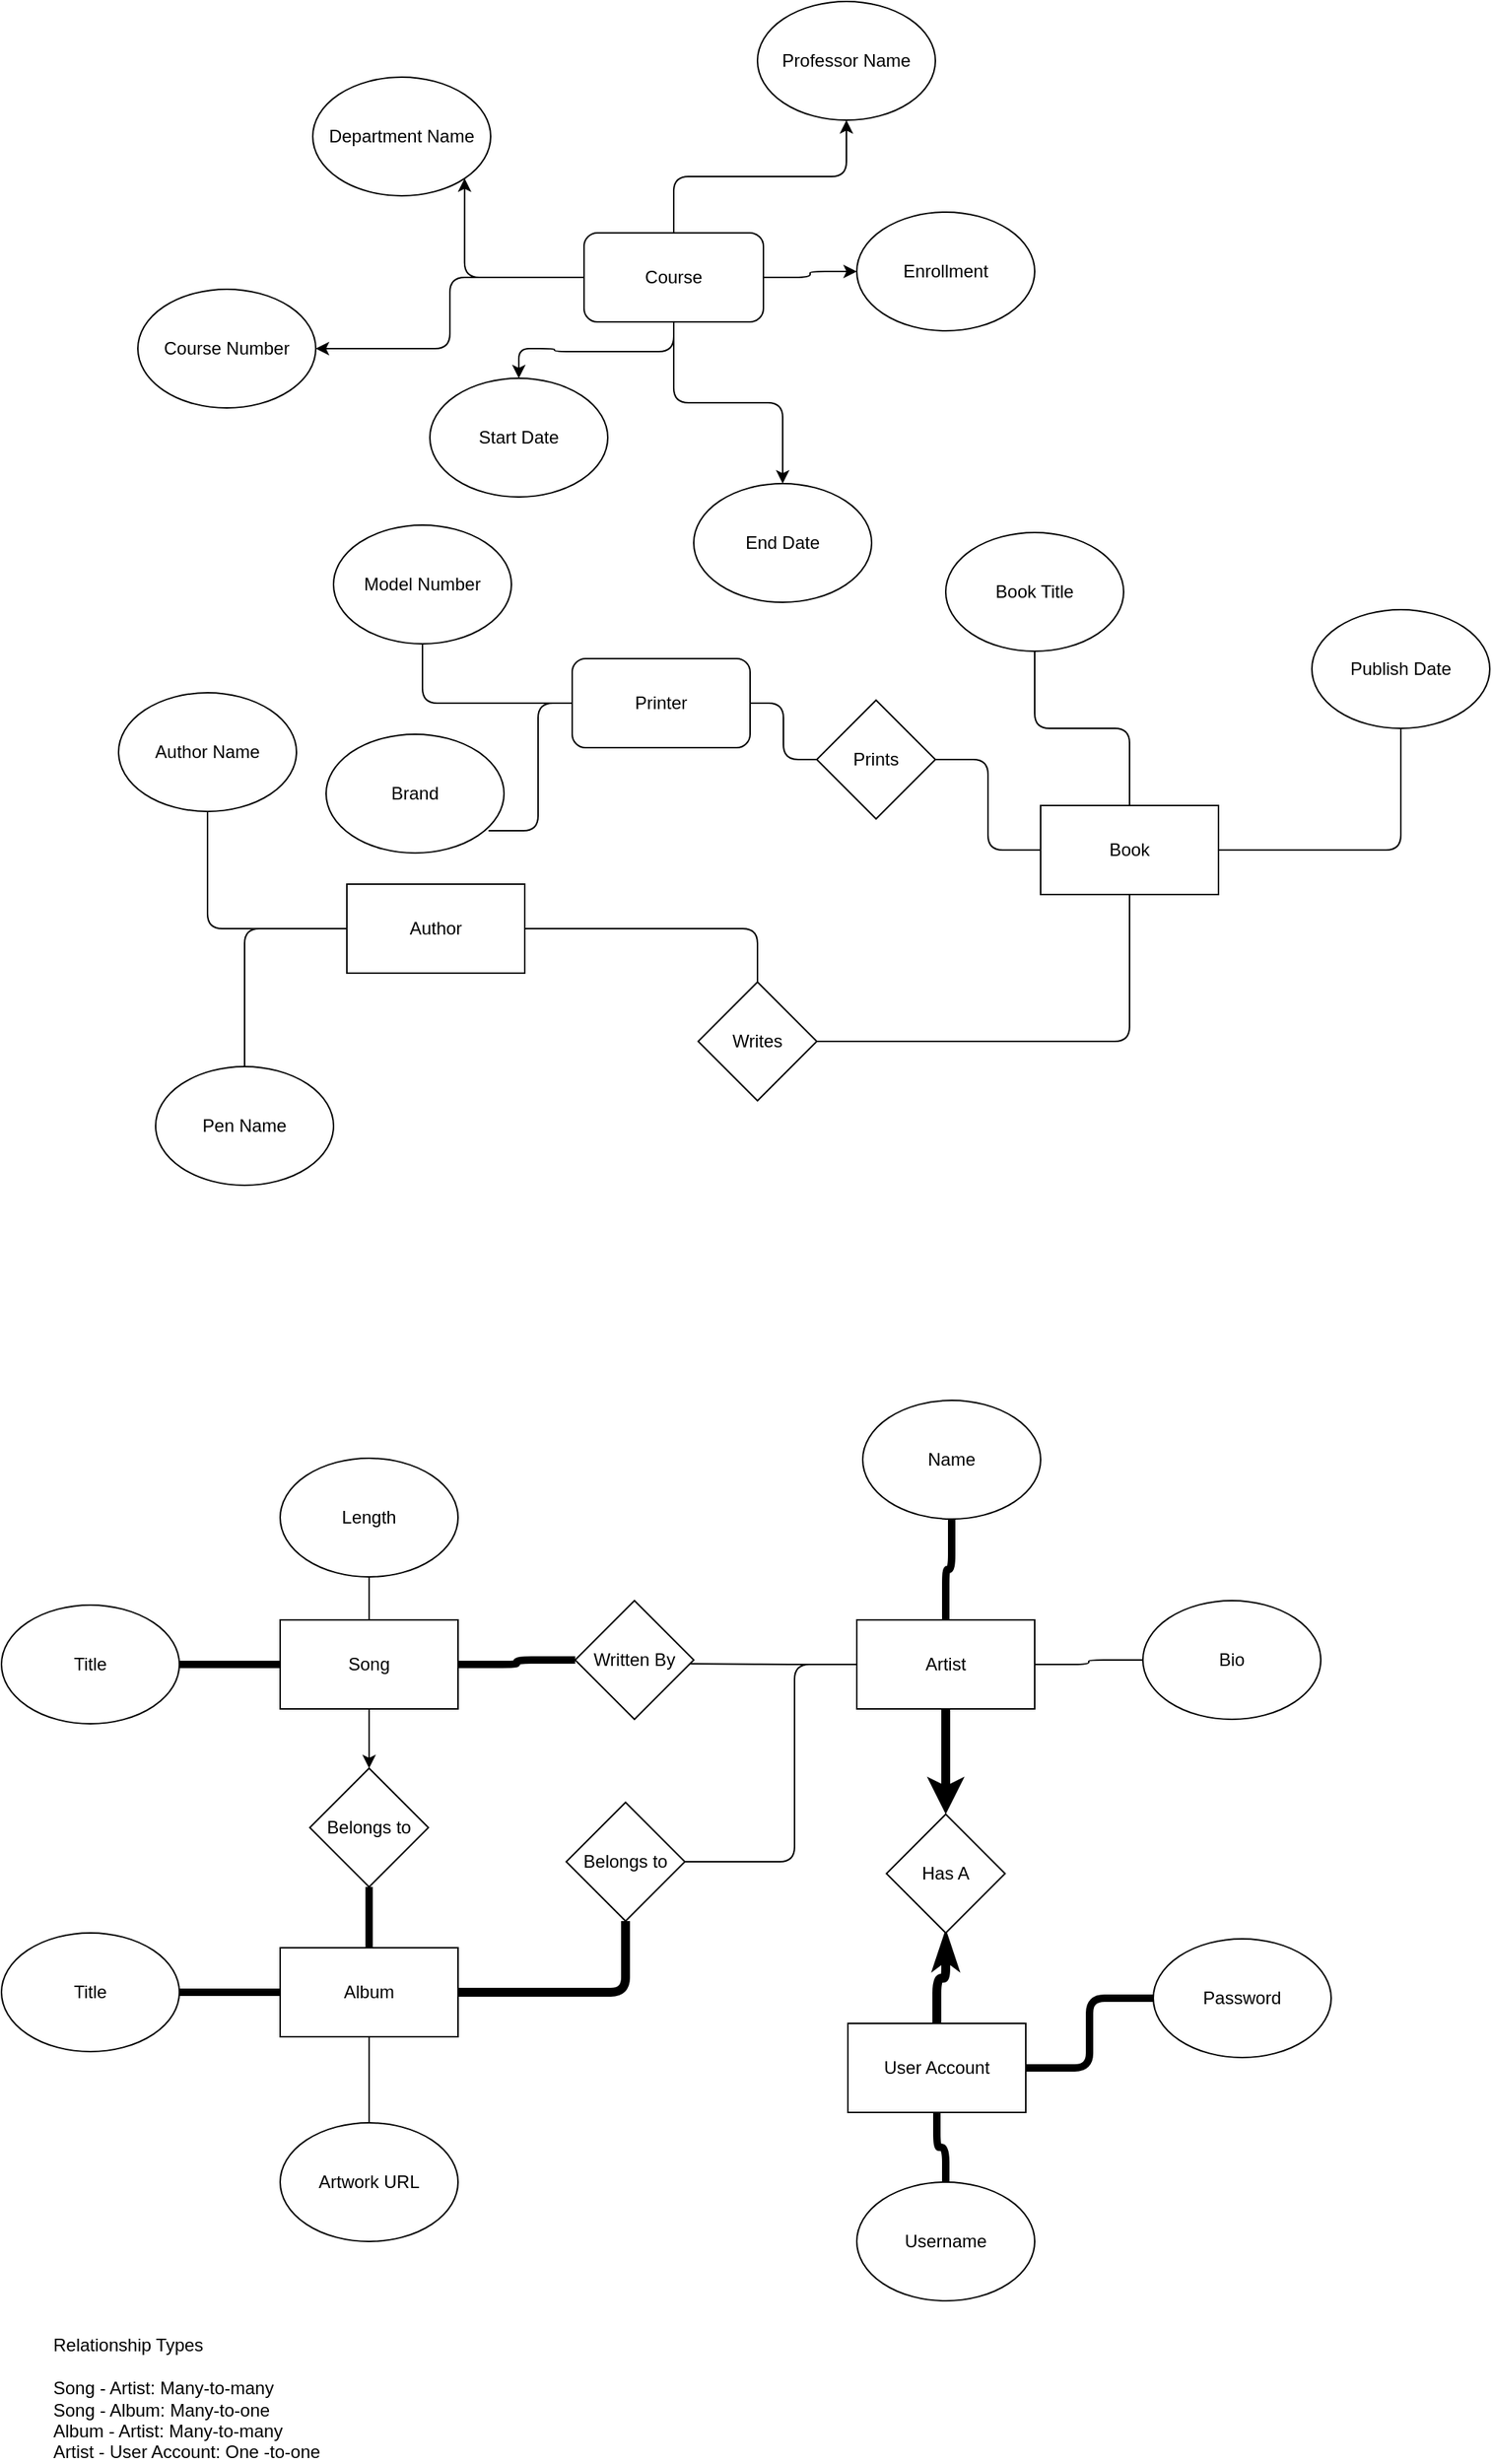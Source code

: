 <mxfile>
    <diagram id="wVIDNBlYEnIEeCGAPZis" name="Page-1">
        <mxGraphModel dx="1483" dy="609" grid="0" gridSize="10" guides="1" tooltips="1" connect="1" arrows="1" fold="1" page="0" pageScale="1" pageWidth="850" pageHeight="1100" math="0" shadow="0">
            <root>
                <mxCell id="0"/>
                <mxCell id="1" parent="0"/>
                <mxCell id="14" style="edgeStyle=orthogonalEdgeStyle;curved=0;rounded=1;sketch=0;orthogonalLoop=1;jettySize=auto;html=1;entryX=1;entryY=1;entryDx=0;entryDy=0;" edge="1" parent="1" source="7" target="11">
                    <mxGeometry relative="1" as="geometry"/>
                </mxCell>
                <mxCell id="15" style="edgeStyle=orthogonalEdgeStyle;curved=0;rounded=1;sketch=0;orthogonalLoop=1;jettySize=auto;html=1;" edge="1" parent="1" source="7" target="10">
                    <mxGeometry relative="1" as="geometry"/>
                </mxCell>
                <mxCell id="16" style="edgeStyle=orthogonalEdgeStyle;curved=0;rounded=1;sketch=0;orthogonalLoop=1;jettySize=auto;html=1;" edge="1" parent="1" source="7" target="9">
                    <mxGeometry relative="1" as="geometry"/>
                </mxCell>
                <mxCell id="17" style="edgeStyle=orthogonalEdgeStyle;curved=0;rounded=1;sketch=0;orthogonalLoop=1;jettySize=auto;html=1;" edge="1" parent="1" source="7" target="13">
                    <mxGeometry relative="1" as="geometry"/>
                </mxCell>
                <mxCell id="18" style="edgeStyle=orthogonalEdgeStyle;curved=0;rounded=1;sketch=0;orthogonalLoop=1;jettySize=auto;html=1;" edge="1" parent="1" source="7" target="8">
                    <mxGeometry relative="1" as="geometry"/>
                </mxCell>
                <mxCell id="19" style="edgeStyle=orthogonalEdgeStyle;curved=0;rounded=1;sketch=0;orthogonalLoop=1;jettySize=auto;html=1;" edge="1" parent="1" source="7" target="12">
                    <mxGeometry relative="1" as="geometry"/>
                </mxCell>
                <mxCell id="7" value="Course" style="rounded=1;whiteSpace=wrap;html=1;sketch=0;" vertex="1" parent="1">
                    <mxGeometry x="312" y="248" width="121" height="60" as="geometry"/>
                </mxCell>
                <mxCell id="8" value="Enrollment" style="ellipse;whiteSpace=wrap;html=1;rounded=0;sketch=0;" vertex="1" parent="1">
                    <mxGeometry x="496" y="234" width="120" height="80" as="geometry"/>
                </mxCell>
                <mxCell id="9" value="Start Date" style="ellipse;whiteSpace=wrap;html=1;rounded=0;sketch=0;" vertex="1" parent="1">
                    <mxGeometry x="208" y="346" width="120" height="80" as="geometry"/>
                </mxCell>
                <mxCell id="10" value="Course Number" style="ellipse;whiteSpace=wrap;html=1;rounded=0;sketch=0;" vertex="1" parent="1">
                    <mxGeometry x="11" y="286" width="120" height="80" as="geometry"/>
                </mxCell>
                <mxCell id="11" value="Department Name" style="ellipse;whiteSpace=wrap;html=1;rounded=0;sketch=0;" vertex="1" parent="1">
                    <mxGeometry x="129" y="143" width="120" height="80" as="geometry"/>
                </mxCell>
                <mxCell id="12" value="Professor Name" style="ellipse;whiteSpace=wrap;html=1;rounded=0;sketch=0;" vertex="1" parent="1">
                    <mxGeometry x="429" y="92" width="120" height="80" as="geometry"/>
                </mxCell>
                <mxCell id="13" value="End Date" style="ellipse;whiteSpace=wrap;html=1;rounded=0;sketch=0;" vertex="1" parent="1">
                    <mxGeometry x="386" y="417" width="120" height="80" as="geometry"/>
                </mxCell>
                <mxCell id="23" style="edgeStyle=orthogonalEdgeStyle;curved=0;rounded=1;sketch=0;orthogonalLoop=1;jettySize=auto;html=1;endArrow=none;endFill=0;" edge="1" parent="1" source="20" target="21">
                    <mxGeometry relative="1" as="geometry"/>
                </mxCell>
                <mxCell id="31" style="edgeStyle=orthogonalEdgeStyle;curved=0;rounded=1;sketch=0;orthogonalLoop=1;jettySize=auto;html=1;endArrow=none;endFill=0;" edge="1" parent="1" source="20" target="29">
                    <mxGeometry relative="1" as="geometry"/>
                </mxCell>
                <mxCell id="35" style="edgeStyle=orthogonalEdgeStyle;curved=0;rounded=1;sketch=0;orthogonalLoop=1;jettySize=auto;html=1;endArrow=none;endFill=0;" edge="1" parent="1" source="20" target="34">
                    <mxGeometry relative="1" as="geometry"/>
                </mxCell>
                <mxCell id="20" value="Author" style="rounded=0;whiteSpace=wrap;html=1;sketch=0;" vertex="1" parent="1">
                    <mxGeometry x="152" y="687" width="120" height="60" as="geometry"/>
                </mxCell>
                <mxCell id="24" style="edgeStyle=orthogonalEdgeStyle;curved=0;rounded=1;sketch=0;orthogonalLoop=1;jettySize=auto;html=1;endArrow=none;endFill=0;" edge="1" parent="1" source="21" target="30">
                    <mxGeometry relative="1" as="geometry">
                        <mxPoint x="670" y="687" as="targetPoint"/>
                    </mxGeometry>
                </mxCell>
                <mxCell id="21" value="Writes" style="rhombus;whiteSpace=wrap;html=1;rounded=0;sketch=0;" vertex="1" parent="1">
                    <mxGeometry x="389" y="753" width="80" height="80" as="geometry"/>
                </mxCell>
                <mxCell id="27" style="edgeStyle=orthogonalEdgeStyle;curved=0;rounded=1;sketch=0;orthogonalLoop=1;jettySize=auto;html=1;endArrow=none;endFill=0;" edge="1" parent="1" source="25" target="26">
                    <mxGeometry relative="1" as="geometry"/>
                </mxCell>
                <mxCell id="40" style="edgeStyle=orthogonalEdgeStyle;curved=0;rounded=1;sketch=0;orthogonalLoop=1;jettySize=auto;html=1;endArrow=none;endFill=0;" edge="1" parent="1" source="25" target="38">
                    <mxGeometry relative="1" as="geometry"/>
                </mxCell>
                <mxCell id="41" style="edgeStyle=orthogonalEdgeStyle;curved=0;rounded=1;sketch=0;orthogonalLoop=1;jettySize=auto;html=1;entryX=0.913;entryY=0.813;entryDx=0;entryDy=0;entryPerimeter=0;endArrow=none;endFill=0;" edge="1" parent="1" source="25" target="39">
                    <mxGeometry relative="1" as="geometry"/>
                </mxCell>
                <mxCell id="25" value="Printer" style="rounded=1;whiteSpace=wrap;html=1;sketch=0;" vertex="1" parent="1">
                    <mxGeometry x="304" y="535" width="120" height="60" as="geometry"/>
                </mxCell>
                <mxCell id="28" style="edgeStyle=orthogonalEdgeStyle;curved=0;rounded=1;sketch=0;orthogonalLoop=1;jettySize=auto;html=1;endArrow=none;endFill=0;" edge="1" parent="1" source="26" target="30">
                    <mxGeometry relative="1" as="geometry">
                        <mxPoint x="610" y="647" as="targetPoint"/>
                    </mxGeometry>
                </mxCell>
                <mxCell id="26" value="Prints" style="rhombus;whiteSpace=wrap;html=1;rounded=0;sketch=0;" vertex="1" parent="1">
                    <mxGeometry x="469" y="563" width="80" height="80" as="geometry"/>
                </mxCell>
                <mxCell id="29" value="Author Name" style="ellipse;whiteSpace=wrap;html=1;rounded=0;sketch=0;" vertex="1" parent="1">
                    <mxGeometry x="-2" y="558" width="120" height="80" as="geometry"/>
                </mxCell>
                <mxCell id="33" style="edgeStyle=orthogonalEdgeStyle;curved=0;rounded=1;sketch=0;orthogonalLoop=1;jettySize=auto;html=1;endArrow=none;endFill=0;" edge="1" parent="1" source="30" target="32">
                    <mxGeometry relative="1" as="geometry"/>
                </mxCell>
                <mxCell id="37" style="edgeStyle=orthogonalEdgeStyle;curved=0;rounded=1;sketch=0;orthogonalLoop=1;jettySize=auto;html=1;endArrow=none;endFill=0;" edge="1" parent="1" source="30" target="36">
                    <mxGeometry relative="1" as="geometry"/>
                </mxCell>
                <mxCell id="30" value="Book" style="rounded=0;whiteSpace=wrap;html=1;sketch=0;" vertex="1" parent="1">
                    <mxGeometry x="620" y="634" width="120" height="60" as="geometry"/>
                </mxCell>
                <mxCell id="32" value="Book Title" style="ellipse;whiteSpace=wrap;html=1;rounded=0;sketch=0;" vertex="1" parent="1">
                    <mxGeometry x="556" y="450" width="120" height="80" as="geometry"/>
                </mxCell>
                <mxCell id="34" value="Pen Name" style="ellipse;whiteSpace=wrap;html=1;rounded=0;sketch=0;" vertex="1" parent="1">
                    <mxGeometry x="23" y="810" width="120" height="80" as="geometry"/>
                </mxCell>
                <mxCell id="36" value="Publish Date" style="ellipse;whiteSpace=wrap;html=1;rounded=0;sketch=0;" vertex="1" parent="1">
                    <mxGeometry x="803" y="502" width="120" height="80" as="geometry"/>
                </mxCell>
                <mxCell id="38" value="Model Number" style="ellipse;whiteSpace=wrap;html=1;rounded=0;sketch=0;" vertex="1" parent="1">
                    <mxGeometry x="143" y="445" width="120" height="80" as="geometry"/>
                </mxCell>
                <mxCell id="39" value="Brand" style="ellipse;whiteSpace=wrap;html=1;rounded=0;sketch=0;" vertex="1" parent="1">
                    <mxGeometry x="138" y="586" width="120" height="80" as="geometry"/>
                </mxCell>
                <mxCell id="66" style="edgeStyle=orthogonalEdgeStyle;curved=0;rounded=1;sketch=0;orthogonalLoop=1;jettySize=auto;html=1;endArrow=none;endFill=0;fontStyle=1;strokeWidth=5;" edge="1" parent="1" source="42" target="49">
                    <mxGeometry relative="1" as="geometry"/>
                </mxCell>
                <mxCell id="67" style="edgeStyle=orthogonalEdgeStyle;curved=0;rounded=1;sketch=0;orthogonalLoop=1;jettySize=auto;html=1;endArrow=classic;endFill=1;" edge="1" parent="1" source="42" target="46">
                    <mxGeometry relative="1" as="geometry"/>
                </mxCell>
                <mxCell id="42" value="Song" style="rounded=0;whiteSpace=wrap;html=1;sketch=0;" vertex="1" parent="1">
                    <mxGeometry x="107" y="1183" width="120" height="60" as="geometry"/>
                </mxCell>
                <mxCell id="61" style="edgeStyle=orthogonalEdgeStyle;curved=0;rounded=1;sketch=0;orthogonalLoop=1;jettySize=auto;html=1;entryX=0;entryY=0.5;entryDx=0;entryDy=0;endArrow=none;endFill=0;" edge="1" parent="1" source="43" target="54">
                    <mxGeometry relative="1" as="geometry"/>
                </mxCell>
                <mxCell id="63" style="edgeStyle=orthogonalEdgeStyle;curved=0;rounded=1;sketch=0;orthogonalLoop=1;jettySize=auto;html=1;entryX=0.894;entryY=0.531;entryDx=0;entryDy=0;entryPerimeter=0;endArrow=none;endFill=0;" edge="1" parent="1" source="43" target="50">
                    <mxGeometry relative="1" as="geometry"/>
                </mxCell>
                <mxCell id="43" value="Artist" style="rounded=0;whiteSpace=wrap;html=1;sketch=0;" vertex="1" parent="1">
                    <mxGeometry x="496" y="1183" width="120" height="60" as="geometry"/>
                </mxCell>
                <mxCell id="59" style="edgeStyle=orthogonalEdgeStyle;curved=0;rounded=1;sketch=0;orthogonalLoop=1;jettySize=auto;html=1;endArrow=classicThin;endFill=1;strokeWidth=6;" edge="1" parent="1" source="44" target="47">
                    <mxGeometry relative="1" as="geometry"/>
                </mxCell>
                <mxCell id="44" value="User Account" style="rounded=0;whiteSpace=wrap;html=1;sketch=0;" vertex="1" parent="1">
                    <mxGeometry x="490" y="1455" width="120" height="60" as="geometry"/>
                </mxCell>
                <mxCell id="69" style="edgeStyle=orthogonalEdgeStyle;curved=0;rounded=1;sketch=0;orthogonalLoop=1;jettySize=auto;html=1;endArrow=none;endFill=0;fontStyle=1;strokeWidth=5;" edge="1" parent="1" source="45" target="51">
                    <mxGeometry relative="1" as="geometry"/>
                </mxCell>
                <mxCell id="70" style="edgeStyle=orthogonalEdgeStyle;curved=0;rounded=1;sketch=0;orthogonalLoop=1;jettySize=auto;html=1;endArrow=none;endFill=0;" edge="1" parent="1" source="45" target="52">
                    <mxGeometry relative="1" as="geometry"/>
                </mxCell>
                <mxCell id="72" style="edgeStyle=orthogonalEdgeStyle;curved=0;rounded=1;sketch=0;orthogonalLoop=1;jettySize=auto;html=1;endArrow=none;endFill=0;strokeWidth=6;" edge="1" parent="1" source="45" target="71">
                    <mxGeometry relative="1" as="geometry"/>
                </mxCell>
                <mxCell id="45" value="Album" style="rounded=0;whiteSpace=wrap;html=1;sketch=0;" vertex="1" parent="1">
                    <mxGeometry x="107" y="1404" width="120" height="60" as="geometry"/>
                </mxCell>
                <mxCell id="68" style="edgeStyle=orthogonalEdgeStyle;curved=0;rounded=1;sketch=0;orthogonalLoop=1;jettySize=auto;html=1;endArrow=none;endFill=0;strokeWidth=5;" edge="1" parent="1" source="46" target="45">
                    <mxGeometry relative="1" as="geometry"/>
                </mxCell>
                <mxCell id="46" value="Belongs to" style="rhombus;whiteSpace=wrap;html=1;rounded=0;sketch=0;" vertex="1" parent="1">
                    <mxGeometry x="127" y="1283" width="80" height="80" as="geometry"/>
                </mxCell>
                <mxCell id="60" style="edgeStyle=orthogonalEdgeStyle;curved=0;rounded=1;sketch=0;orthogonalLoop=1;jettySize=auto;html=1;endArrow=none;endFill=0;startArrow=classic;startFill=1;strokeWidth=6;" edge="1" parent="1" source="47" target="43">
                    <mxGeometry relative="1" as="geometry"/>
                </mxCell>
                <mxCell id="47" value="Has A" style="rhombus;whiteSpace=wrap;html=1;rounded=0;sketch=0;" vertex="1" parent="1">
                    <mxGeometry x="516" y="1314" width="80" height="80" as="geometry"/>
                </mxCell>
                <mxCell id="65" style="edgeStyle=orthogonalEdgeStyle;curved=0;rounded=1;sketch=0;orthogonalLoop=1;jettySize=auto;html=1;endArrow=none;endFill=0;" edge="1" parent="1" source="48" target="42">
                    <mxGeometry relative="1" as="geometry"/>
                </mxCell>
                <mxCell id="48" value="Length" style="ellipse;whiteSpace=wrap;html=1;rounded=0;sketch=0;" vertex="1" parent="1">
                    <mxGeometry x="107" y="1074" width="120" height="80" as="geometry"/>
                </mxCell>
                <mxCell id="49" value="Title" style="ellipse;whiteSpace=wrap;html=1;rounded=0;sketch=0;" vertex="1" parent="1">
                    <mxGeometry x="-81" y="1173" width="120" height="80" as="geometry"/>
                </mxCell>
                <mxCell id="64" style="edgeStyle=orthogonalEdgeStyle;curved=0;rounded=1;sketch=0;orthogonalLoop=1;jettySize=auto;html=1;endArrow=none;endFill=0;fontStyle=1;strokeWidth=5;" edge="1" parent="1" source="50" target="42">
                    <mxGeometry relative="1" as="geometry"/>
                </mxCell>
                <mxCell id="50" value="Written By" style="rhombus;whiteSpace=wrap;html=1;rounded=0;sketch=0;" vertex="1" parent="1">
                    <mxGeometry x="306" y="1170" width="80" height="80" as="geometry"/>
                </mxCell>
                <mxCell id="51" value="Title" style="ellipse;whiteSpace=wrap;html=1;rounded=0;sketch=0;" vertex="1" parent="1">
                    <mxGeometry x="-81" y="1394" width="120" height="80" as="geometry"/>
                </mxCell>
                <mxCell id="52" value="Artwork URL" style="ellipse;whiteSpace=wrap;html=1;rounded=0;sketch=0;" vertex="1" parent="1">
                    <mxGeometry x="107" y="1522" width="120" height="80" as="geometry"/>
                </mxCell>
                <mxCell id="62" style="edgeStyle=orthogonalEdgeStyle;curved=0;rounded=1;sketch=0;orthogonalLoop=1;jettySize=auto;html=1;endArrow=none;endFill=0;fontStyle=1;strokeWidth=5;" edge="1" parent="1" source="53" target="43">
                    <mxGeometry relative="1" as="geometry"/>
                </mxCell>
                <mxCell id="53" value="Name" style="ellipse;whiteSpace=wrap;html=1;rounded=0;sketch=0;" vertex="1" parent="1">
                    <mxGeometry x="500" y="1035" width="120" height="80" as="geometry"/>
                </mxCell>
                <mxCell id="54" value="Bio" style="ellipse;whiteSpace=wrap;html=1;rounded=0;sketch=0;" vertex="1" parent="1">
                    <mxGeometry x="689" y="1170" width="120" height="80" as="geometry"/>
                </mxCell>
                <mxCell id="57" style="edgeStyle=orthogonalEdgeStyle;curved=0;rounded=1;sketch=0;orthogonalLoop=1;jettySize=auto;html=1;endArrow=none;endFill=0;fontStyle=1;strokeWidth=5;" edge="1" parent="1" source="55" target="44">
                    <mxGeometry relative="1" as="geometry"/>
                </mxCell>
                <mxCell id="55" value="Password&lt;span style=&quot;color: rgba(0 , 0 , 0 , 0) ; font-family: monospace ; font-size: 0px&quot;&gt;%3CmxGraphModel%3E%3Croot%3E%3CmxCell%20id%3D%220%22%2F%3E%3CmxCell%20id%3D%221%22%20parent%3D%220%22%2F%3E%3CmxCell%20id%3D%222%22%20value%3D%22Bio%22%20style%3D%22ellipse%3BwhiteSpace%3Dwrap%3Bhtml%3D1%3Brounded%3D0%3Bsketch%3D0%3B%22%20vertex%3D%221%22%20parent%3D%221%22%3E%3CmxGeometry%20x%3D%22689%22%20y%3D%221170%22%20width%3D%22120%22%20height%3D%2280%22%20as%3D%22geometry%22%2F%3E%3C%2FmxCell%3E%3C%2Froot%3E%3C%2FmxGraphModel%3E&lt;/span&gt;" style="ellipse;whiteSpace=wrap;html=1;rounded=0;sketch=0;" vertex="1" parent="1">
                    <mxGeometry x="696" y="1398" width="120" height="80" as="geometry"/>
                </mxCell>
                <mxCell id="58" style="edgeStyle=orthogonalEdgeStyle;curved=0;rounded=1;sketch=0;orthogonalLoop=1;jettySize=auto;html=1;endArrow=none;endFill=0;fontStyle=1;strokeWidth=5;" edge="1" parent="1" source="56" target="44">
                    <mxGeometry relative="1" as="geometry"/>
                </mxCell>
                <mxCell id="56" value="Username" style="ellipse;whiteSpace=wrap;html=1;rounded=0;sketch=0;" vertex="1" parent="1">
                    <mxGeometry x="496" y="1562" width="120" height="80" as="geometry"/>
                </mxCell>
                <mxCell id="73" style="edgeStyle=orthogonalEdgeStyle;curved=0;rounded=1;sketch=0;orthogonalLoop=1;jettySize=auto;html=1;endArrow=none;endFill=0;strokeWidth=1;" edge="1" parent="1" source="71" target="43">
                    <mxGeometry relative="1" as="geometry">
                        <Array as="points">
                            <mxPoint x="454" y="1346"/>
                            <mxPoint x="454" y="1213"/>
                        </Array>
                    </mxGeometry>
                </mxCell>
                <mxCell id="71" value="Belongs to" style="rhombus;whiteSpace=wrap;html=1;rounded=0;sketch=0;" vertex="1" parent="1">
                    <mxGeometry x="300" y="1306" width="80" height="80" as="geometry"/>
                </mxCell>
                <mxCell id="74" value="Relationship Types&lt;br&gt;&lt;br&gt;Song - Artist: Many-to-many&lt;br&gt;Song - Album: Many-to-one&lt;br&gt;Album - Artist: Many-to-many&lt;br&gt;Artist - User Account: One -to-one&amp;nbsp;" style="text;html=1;strokeColor=none;fillColor=none;align=left;verticalAlign=middle;whiteSpace=wrap;rounded=0;sketch=0;" vertex="1" parent="1">
                    <mxGeometry x="-48" y="1698" width="260" height="20" as="geometry"/>
                </mxCell>
            </root>
        </mxGraphModel>
    </diagram>
</mxfile>